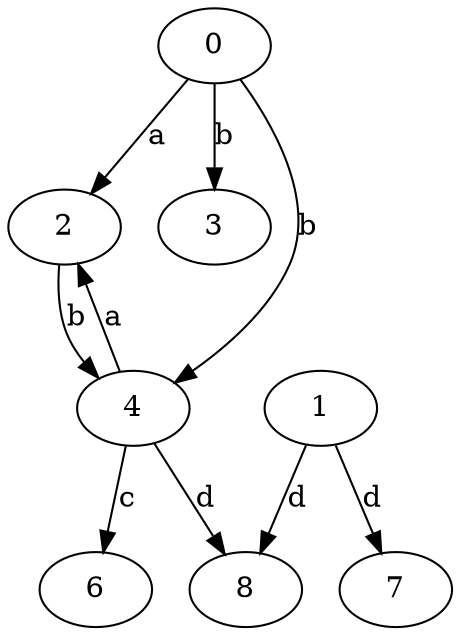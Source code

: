 strict digraph  {
0;
1;
2;
3;
4;
6;
7;
8;
0 -> 2  [label=a];
0 -> 3  [label=b];
0 -> 4  [label=b];
1 -> 7  [label=d];
1 -> 8  [label=d];
2 -> 4  [label=b];
4 -> 2  [label=a];
4 -> 6  [label=c];
4 -> 8  [label=d];
}
